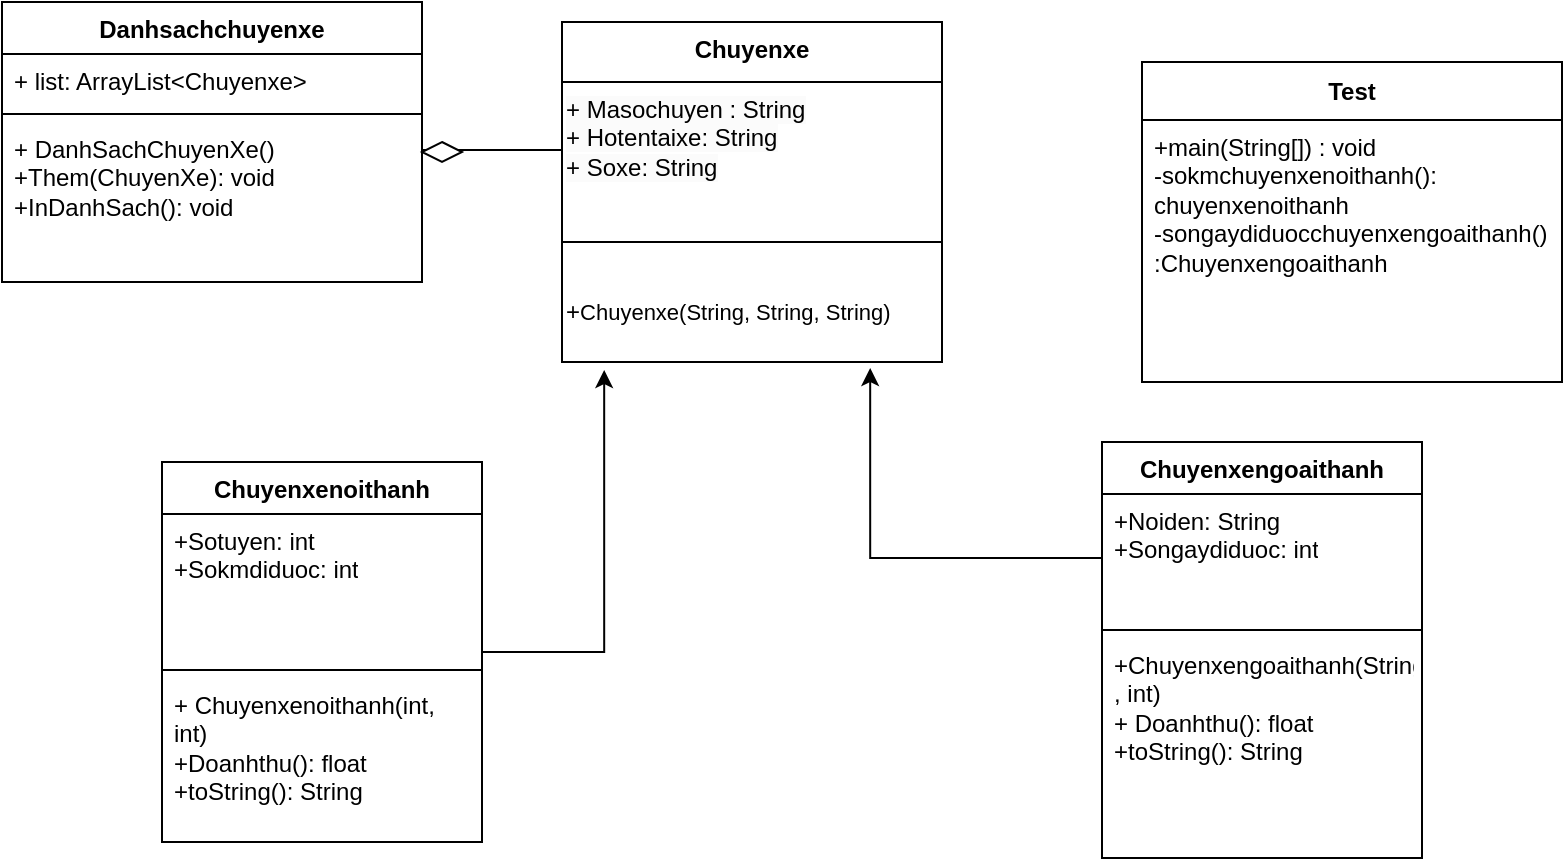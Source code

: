 <mxfile version="21.0.10" type="device"><diagram name="Page-1" id="SBPzg3RQJGqSWrRoYBKd"><mxGraphModel dx="862" dy="849" grid="1" gridSize="10" guides="1" tooltips="1" connect="1" arrows="1" fold="1" page="1" pageScale="1" pageWidth="850" pageHeight="1100" math="0" shadow="0"><root><mxCell id="0"/><mxCell id="1" parent="0"/><mxCell id="3GQXibq80HH4yz6hQhoF-1" value="Chuyenxe" style="swimlane;fontStyle=1;align=center;verticalAlign=top;childLayout=stackLayout;horizontal=1;startSize=30;horizontalStack=0;resizeParent=1;resizeParentMax=0;resizeLast=0;collapsible=1;marginBottom=0;whiteSpace=wrap;html=1;" parent="1" vertex="1"><mxGeometry x="330" y="30" width="190" height="170" as="geometry"/></mxCell><mxCell id="3GQXibq80HH4yz6hQhoF-14" value="&lt;span style=&quot;color: rgb(0, 0, 0); font-family: Helvetica; font-size: 12px; font-style: normal; font-variant-ligatures: normal; font-variant-caps: normal; font-weight: 400; letter-spacing: normal; orphans: 2; text-align: left; text-indent: 0px; text-transform: none; widows: 2; word-spacing: 0px; -webkit-text-stroke-width: 0px; background-color: rgb(251, 251, 251); text-decoration-thickness: initial; text-decoration-style: initial; text-decoration-color: initial; float: none; display: inline !important;&quot;&gt;+ Masochuyen : String&lt;/span&gt;&lt;br style=&quot;border-color: var(--border-color); color: rgb(0, 0, 0); font-family: Helvetica; font-size: 12px; font-style: normal; font-variant-ligatures: normal; font-variant-caps: normal; font-weight: 400; letter-spacing: normal; orphans: 2; text-align: left; text-indent: 0px; text-transform: none; widows: 2; word-spacing: 0px; -webkit-text-stroke-width: 0px; background-color: rgb(251, 251, 251); text-decoration-thickness: initial; text-decoration-style: initial; text-decoration-color: initial;&quot;&gt;&lt;span style=&quot;color: rgb(0, 0, 0); font-family: Helvetica; font-size: 12px; font-style: normal; font-variant-ligatures: normal; font-variant-caps: normal; font-weight: 400; letter-spacing: normal; orphans: 2; text-align: left; text-indent: 0px; text-transform: none; widows: 2; word-spacing: 0px; -webkit-text-stroke-width: 0px; background-color: rgb(251, 251, 251); text-decoration-thickness: initial; text-decoration-style: initial; text-decoration-color: initial; float: none; display: inline !important;&quot;&gt;+ Hotentaixe: String&lt;/span&gt;&lt;br style=&quot;border-color: var(--border-color); color: rgb(0, 0, 0); font-family: Helvetica; font-size: 12px; font-style: normal; font-variant-ligatures: normal; font-variant-caps: normal; font-weight: 400; letter-spacing: normal; orphans: 2; text-align: left; text-indent: 0px; text-transform: none; widows: 2; word-spacing: 0px; -webkit-text-stroke-width: 0px; background-color: rgb(251, 251, 251); text-decoration-thickness: initial; text-decoration-style: initial; text-decoration-color: initial;&quot;&gt;&lt;span style=&quot;color: rgb(0, 0, 0); font-family: Helvetica; font-size: 12px; font-style: normal; font-variant-ligatures: normal; font-variant-caps: normal; font-weight: 400; letter-spacing: normal; orphans: 2; text-align: left; text-indent: 0px; text-transform: none; widows: 2; word-spacing: 0px; -webkit-text-stroke-width: 0px; background-color: rgb(251, 251, 251); text-decoration-thickness: initial; text-decoration-style: initial; text-decoration-color: initial; float: none; display: inline !important;&quot;&gt;+ Soxe: String&lt;br&gt;&lt;/span&gt;" style="text;whiteSpace=wrap;html=1;" parent="3GQXibq80HH4yz6hQhoF-1" vertex="1"><mxGeometry y="30" width="190" height="70" as="geometry"/></mxCell><mxCell id="3GQXibq80HH4yz6hQhoF-3" value="" style="line;strokeWidth=1;fillColor=none;align=left;verticalAlign=middle;spacingTop=-1;spacingLeft=3;spacingRight=3;rotatable=0;labelPosition=right;points=[];portConstraint=eastwest;strokeColor=inherit;" parent="3GQXibq80HH4yz6hQhoF-1" vertex="1"><mxGeometry y="100" width="190" height="20" as="geometry"/></mxCell><mxCell id="3GQXibq80HH4yz6hQhoF-15" value="&lt;div style=&quot;font-size: 9px;&quot;&gt;&lt;br&gt;&lt;/div&gt;&lt;div style=&quot;&quot;&gt;&lt;span style=&quot;background-color: initial;&quot;&gt;+&lt;font style=&quot;font-size: 11px;&quot;&gt;Chuyenxe(String, String, String)&lt;/font&gt;&lt;/span&gt;&lt;/div&gt;&lt;div style=&quot;&quot;&gt;&lt;span style=&quot;background-color: initial;&quot;&gt;&amp;nbsp;&lt;/span&gt;&lt;/div&gt;" style="text;html=1;align=left;verticalAlign=top;resizable=0;points=[];autosize=1;strokeColor=none;fillColor=none;" parent="3GQXibq80HH4yz6hQhoF-1" vertex="1"><mxGeometry y="120" width="190" height="50" as="geometry"/></mxCell><mxCell id="3GQXibq80HH4yz6hQhoF-5" value="Chuyenxengoaithanh" style="swimlane;fontStyle=1;align=center;verticalAlign=top;childLayout=stackLayout;horizontal=1;startSize=26;horizontalStack=0;resizeParent=1;resizeParentMax=0;resizeLast=0;collapsible=1;marginBottom=0;whiteSpace=wrap;html=1;" parent="1" vertex="1"><mxGeometry x="600" y="240" width="160" height="208" as="geometry"/></mxCell><mxCell id="3GQXibq80HH4yz6hQhoF-6" value="+Noiden: String&lt;br&gt;+Songaydiduoc: int&lt;br&gt;" style="text;strokeColor=none;fillColor=none;align=left;verticalAlign=top;spacingLeft=4;spacingRight=4;overflow=hidden;rotatable=0;points=[[0,0.5],[1,0.5]];portConstraint=eastwest;whiteSpace=wrap;html=1;" parent="3GQXibq80HH4yz6hQhoF-5" vertex="1"><mxGeometry y="26" width="160" height="64" as="geometry"/></mxCell><mxCell id="3GQXibq80HH4yz6hQhoF-7" value="" style="line;strokeWidth=1;fillColor=none;align=left;verticalAlign=middle;spacingTop=-1;spacingLeft=3;spacingRight=3;rotatable=0;labelPosition=right;points=[];portConstraint=eastwest;strokeColor=inherit;" parent="3GQXibq80HH4yz6hQhoF-5" vertex="1"><mxGeometry y="90" width="160" height="8" as="geometry"/></mxCell><mxCell id="3GQXibq80HH4yz6hQhoF-8" value="+Chuyenxengoaithanh(String&lt;br&gt;, int)&lt;br&gt;+ Doanhthu(): float&lt;br&gt;+toString(): String" style="text;strokeColor=none;fillColor=none;align=left;verticalAlign=top;spacingLeft=4;spacingRight=4;overflow=hidden;rotatable=0;points=[[0,0.5],[1,0.5]];portConstraint=eastwest;whiteSpace=wrap;html=1;" parent="3GQXibq80HH4yz6hQhoF-5" vertex="1"><mxGeometry y="98" width="160" height="110" as="geometry"/></mxCell><mxCell id="3GQXibq80HH4yz6hQhoF-23" style="edgeStyle=orthogonalEdgeStyle;rounded=0;orthogonalLoop=1;jettySize=auto;html=1;entryX=0.111;entryY=1.08;entryDx=0;entryDy=0;entryPerimeter=0;" parent="1" source="3GQXibq80HH4yz6hQhoF-9" target="3GQXibq80HH4yz6hQhoF-15" edge="1"><mxGeometry relative="1" as="geometry"/></mxCell><mxCell id="3GQXibq80HH4yz6hQhoF-9" value="Chuyenxenoithanh" style="swimlane;fontStyle=1;align=center;verticalAlign=top;childLayout=stackLayout;horizontal=1;startSize=26;horizontalStack=0;resizeParent=1;resizeParentMax=0;resizeLast=0;collapsible=1;marginBottom=0;whiteSpace=wrap;html=1;" parent="1" vertex="1"><mxGeometry x="130" y="250" width="160" height="190" as="geometry"/></mxCell><mxCell id="3GQXibq80HH4yz6hQhoF-10" value="+Sotuyen: int&amp;nbsp;&lt;br&gt;+Sokmdiduoc: int&lt;br&gt;" style="text;strokeColor=none;fillColor=none;align=left;verticalAlign=top;spacingLeft=4;spacingRight=4;overflow=hidden;rotatable=0;points=[[0,0.5],[1,0.5]];portConstraint=eastwest;whiteSpace=wrap;html=1;" parent="3GQXibq80HH4yz6hQhoF-9" vertex="1"><mxGeometry y="26" width="160" height="74" as="geometry"/></mxCell><mxCell id="3GQXibq80HH4yz6hQhoF-11" value="" style="line;strokeWidth=1;fillColor=none;align=left;verticalAlign=middle;spacingTop=-1;spacingLeft=3;spacingRight=3;rotatable=0;labelPosition=right;points=[];portConstraint=eastwest;strokeColor=inherit;" parent="3GQXibq80HH4yz6hQhoF-9" vertex="1"><mxGeometry y="100" width="160" height="8" as="geometry"/></mxCell><mxCell id="3GQXibq80HH4yz6hQhoF-12" value="+ Chuyenxenoithanh(int, int)&lt;br&gt;+Doanhthu(): float&lt;br&gt;+toString(): String" style="text;strokeColor=none;fillColor=none;align=left;verticalAlign=top;spacingLeft=4;spacingRight=4;overflow=hidden;rotatable=0;points=[[0,0.5],[1,0.5]];portConstraint=eastwest;whiteSpace=wrap;html=1;" parent="3GQXibq80HH4yz6hQhoF-9" vertex="1"><mxGeometry y="108" width="160" height="82" as="geometry"/></mxCell><mxCell id="3GQXibq80HH4yz6hQhoF-16" value="Test" style="swimlane;fontStyle=1;align=center;verticalAlign=middle;childLayout=stackLayout;horizontal=1;startSize=29;horizontalStack=0;resizeParent=1;resizeParentMax=0;resizeLast=0;collapsible=0;marginBottom=0;html=1;whiteSpace=wrap;" parent="1" vertex="1"><mxGeometry x="620" y="50" width="210" height="160" as="geometry"/></mxCell><mxCell id="3GQXibq80HH4yz6hQhoF-17" value="+main(String[]) : void&lt;br&gt;-sokmchuyenxenoithanh(): chuyenxenoithanh&lt;br&gt;&lt;font style=&quot;font-size: 12px;&quot;&gt;-songaydiduocchuyenxengoaithanh&lt;/font&gt;()&lt;br&gt;:Chuyenxengoaithanh" style="text;html=1;strokeColor=none;fillColor=none;align=left;verticalAlign=top;spacingLeft=4;spacingRight=4;overflow=hidden;rotatable=0;points=[[0,0.5],[1,0.5]];portConstraint=eastwest;whiteSpace=wrap;" parent="3GQXibq80HH4yz6hQhoF-16" vertex="1"><mxGeometry y="29" width="210" height="131" as="geometry"/></mxCell><mxCell id="3GQXibq80HH4yz6hQhoF-24" style="edgeStyle=orthogonalEdgeStyle;rounded=0;orthogonalLoop=1;jettySize=auto;html=1;exitX=0;exitY=0.5;exitDx=0;exitDy=0;entryX=0.811;entryY=1.06;entryDx=0;entryDy=0;entryPerimeter=0;" parent="1" source="3GQXibq80HH4yz6hQhoF-6" target="3GQXibq80HH4yz6hQhoF-15" edge="1"><mxGeometry relative="1" as="geometry"/></mxCell><mxCell id="3GQXibq80HH4yz6hQhoF-25" value="Danhsachchuyenxe" style="swimlane;fontStyle=1;align=center;verticalAlign=top;childLayout=stackLayout;horizontal=1;startSize=26;horizontalStack=0;resizeParent=1;resizeParentMax=0;resizeLast=0;collapsible=1;marginBottom=0;whiteSpace=wrap;html=1;" parent="1" vertex="1"><mxGeometry x="50" y="20" width="210" height="140" as="geometry"/></mxCell><mxCell id="3GQXibq80HH4yz6hQhoF-26" value="+ list: ArrayList&amp;lt;Chuyenxe&amp;gt;" style="text;strokeColor=none;fillColor=none;align=left;verticalAlign=top;spacingLeft=4;spacingRight=4;overflow=hidden;rotatable=0;points=[[0,0.5],[1,0.5]];portConstraint=eastwest;whiteSpace=wrap;html=1;" parent="3GQXibq80HH4yz6hQhoF-25" vertex="1"><mxGeometry y="26" width="210" height="26" as="geometry"/></mxCell><mxCell id="3GQXibq80HH4yz6hQhoF-27" value="" style="line;strokeWidth=1;fillColor=none;align=left;verticalAlign=middle;spacingTop=-1;spacingLeft=3;spacingRight=3;rotatable=0;labelPosition=right;points=[];portConstraint=eastwest;strokeColor=inherit;" parent="3GQXibq80HH4yz6hQhoF-25" vertex="1"><mxGeometry y="52" width="210" height="8" as="geometry"/></mxCell><mxCell id="3GQXibq80HH4yz6hQhoF-28" value="+ DanhSachChuyenXe()&lt;br&gt;+Them(ChuyenXe): void&lt;br&gt;+InDanhSach(): void" style="text;strokeColor=none;fillColor=none;align=left;verticalAlign=top;spacingLeft=4;spacingRight=4;overflow=hidden;rotatable=0;points=[[0,0.5],[1,0.5]];portConstraint=eastwest;whiteSpace=wrap;html=1;" parent="3GQXibq80HH4yz6hQhoF-25" vertex="1"><mxGeometry y="60" width="210" height="80" as="geometry"/></mxCell><mxCell id="3GQXibq80HH4yz6hQhoF-33" value="" style="line;strokeWidth=1;fillColor=none;align=left;verticalAlign=middle;spacingTop=-1;spacingLeft=3;spacingRight=3;rotatable=0;labelPosition=right;points=[];portConstraint=eastwest;strokeColor=inherit;" parent="1" vertex="1"><mxGeometry x="260" y="90" width="70" height="8" as="geometry"/></mxCell><mxCell id="3GQXibq80HH4yz6hQhoF-35" value="" style="rhombus;whiteSpace=wrap;html=1;" parent="1" vertex="1"><mxGeometry x="260" y="90" width="20" height="10" as="geometry"/></mxCell></root></mxGraphModel></diagram></mxfile>